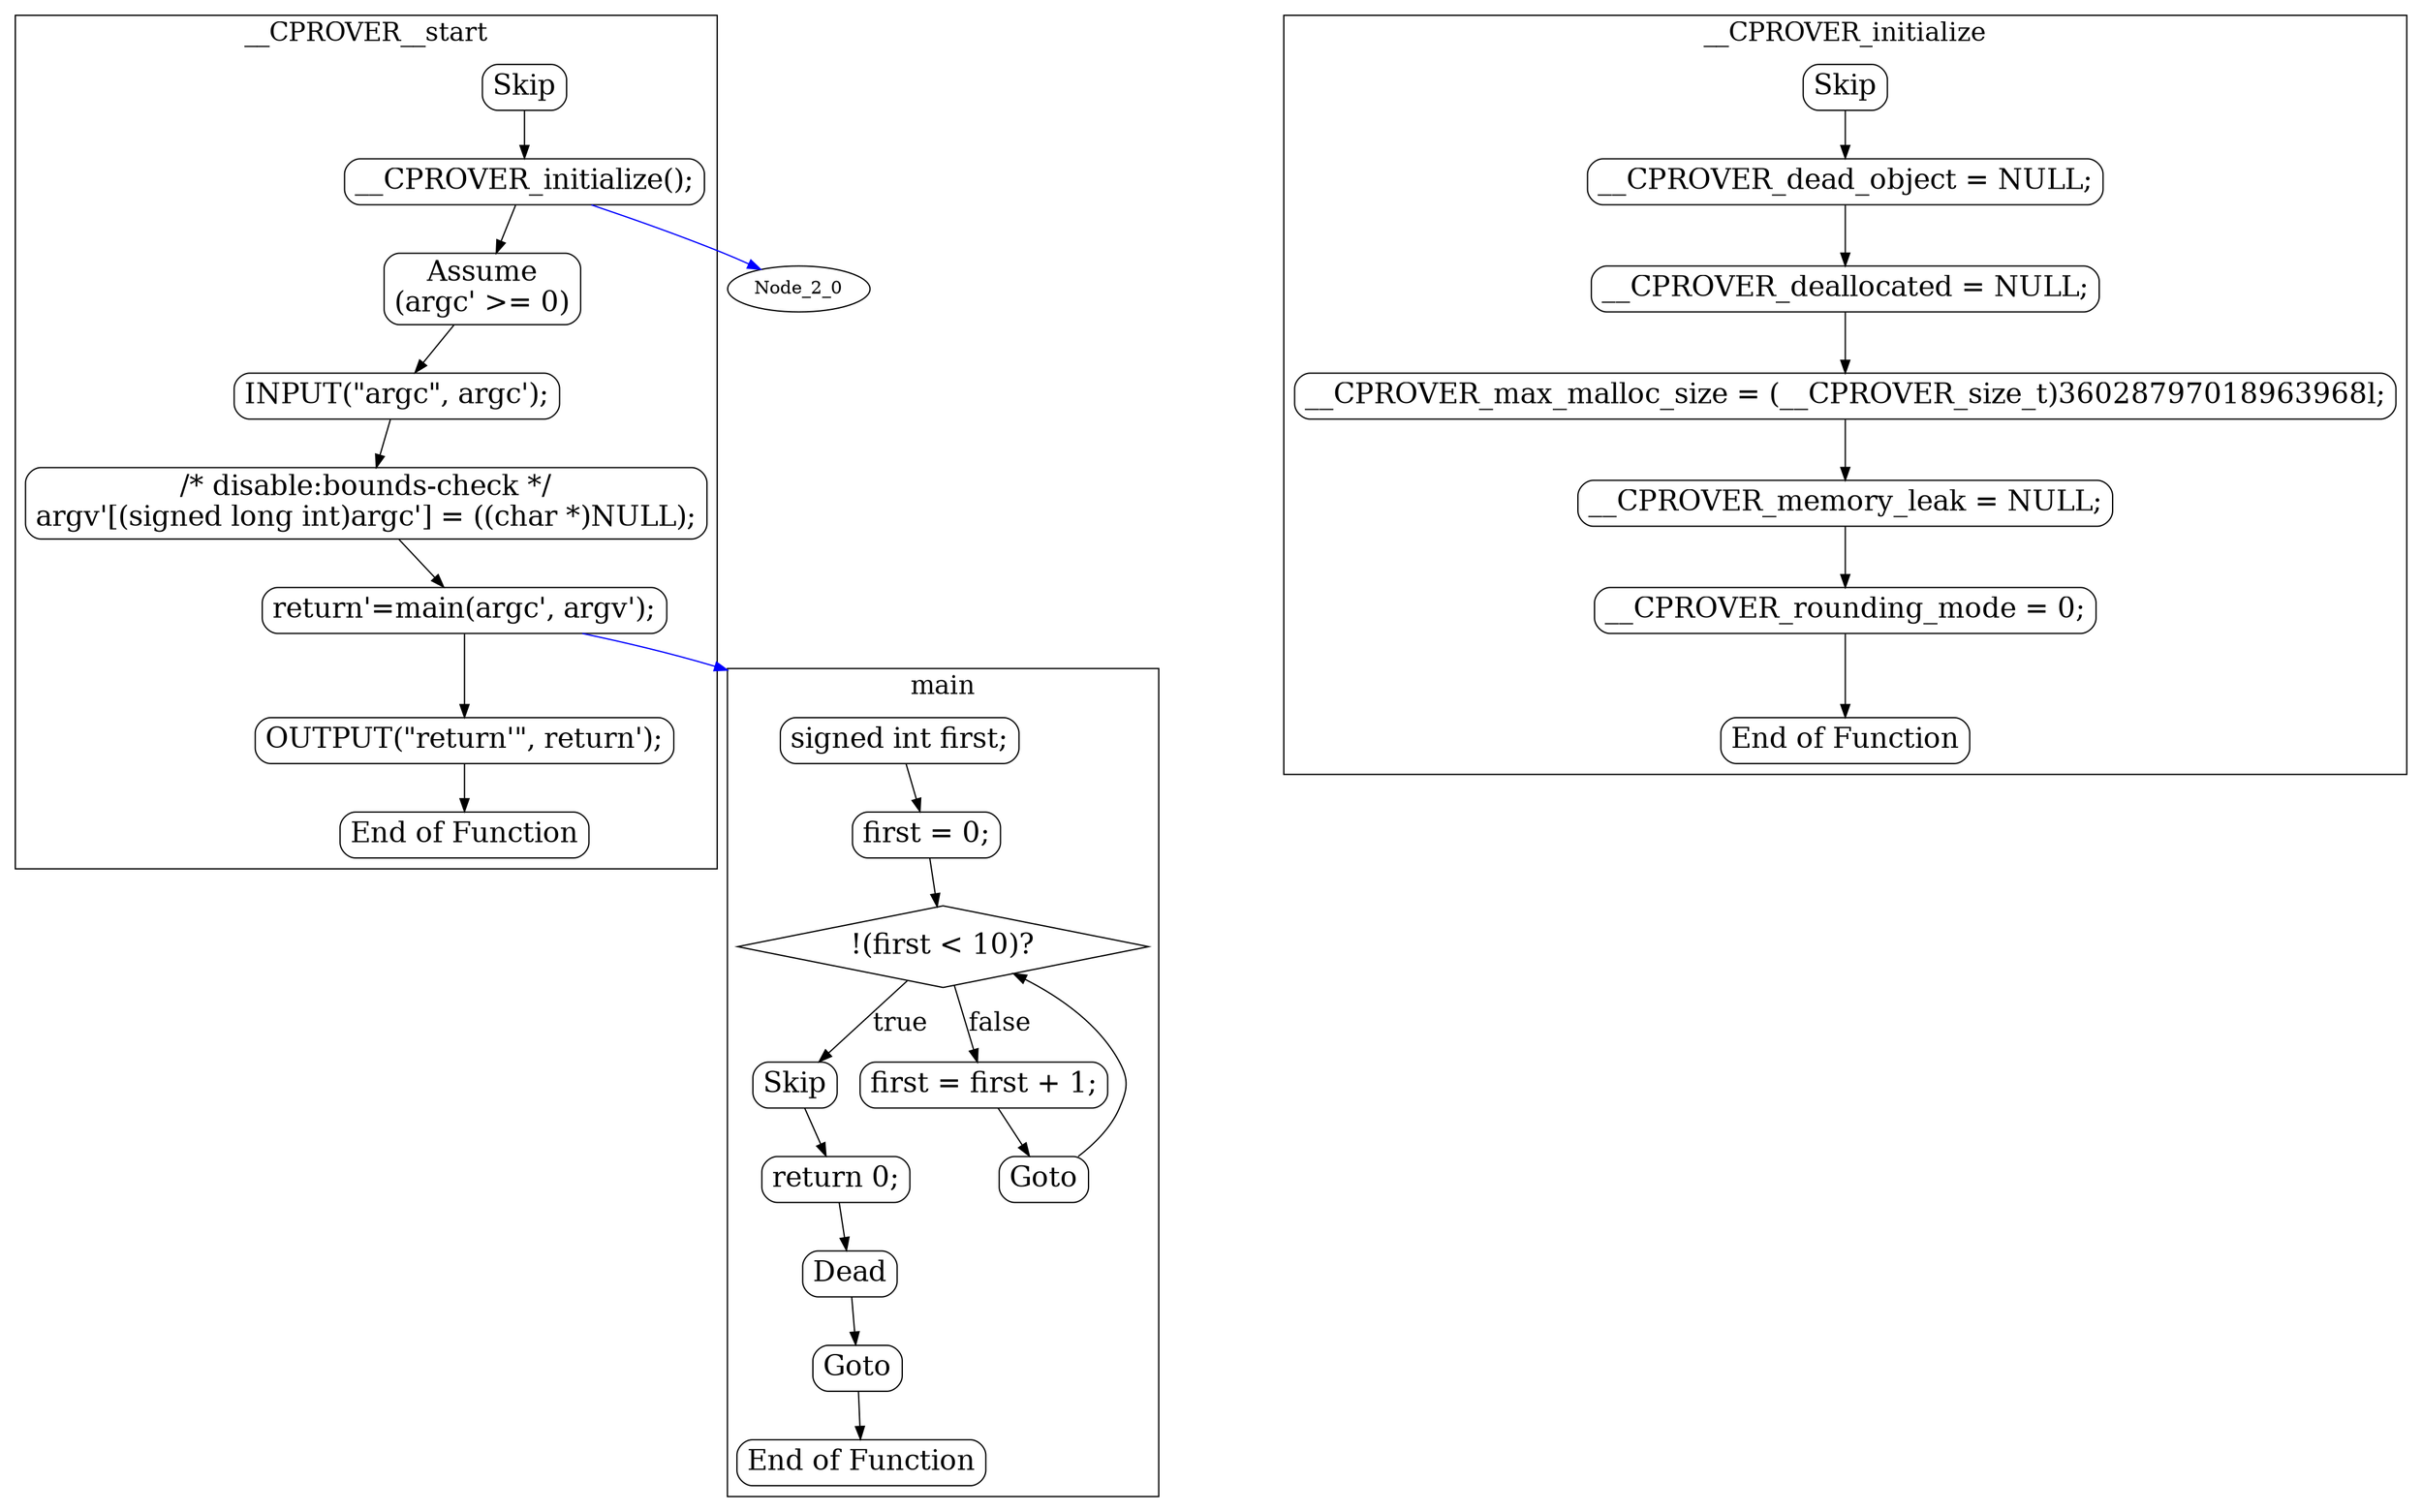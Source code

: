 digraph G {
color=black;orientation=portrait;fontsize=20;compound=true;size="30,40";ratio=compress;
subgraph "cluster_main" {
label="main";
Node_0_0 [shape=Mrecord,fontsize=22,label="signed int first;"];
Node_0_0 -> Node_0_1 ;
Node_0_1 [shape=Mrecord,fontsize=22,label="first = 0;"];
Node_0_1 -> Node_0_2 ;
Node_0_2 [shape=diamond,fontsize=22,label="!(first \< 10)?"];
Node_0_2 -> Node_0_5 [fontsize=20,label="true"];
Node_0_2 -> Node_0_3 [fontsize=20,label="false"];
Node_0_5 [shape=Mrecord,fontsize=22,label="Skip"];
Node_0_5 -> Node_0_6 ;
Node_0_3 [shape=Mrecord,fontsize=22,label="first = first + 1;"];
Node_0_3 -> Node_0_4 ;
Node_0_6 [shape=Mrecord,fontsize=22,label="return 0;"];
Node_0_6 -> Node_0_7 ;
Node_0_4 [shape=Mrecord,fontsize=22,label="Goto"];
Node_0_4 -> Node_0_2 ;
Node_0_7 [shape=Mrecord,fontsize=22,label="Dead"];
Node_0_7 -> Node_0_8 ;
Node_0_8 [shape=Mrecord,fontsize=22,label="Goto"];
Node_0_8 -> Node_0_9 ;
Node_0_9 [shape=Mrecord,fontsize=22,label="End of Function"];
}
subgraph "cluster___CPROVER__start" {
label="__CPROVER__start";
Node_1_10 [shape=Mrecord,fontsize=22,label="Skip"];
Node_1_10 -> Node_1_11 ;
Node_1_11 [shape=Mrecord,fontsize=22,label="__CPROVER_initialize();"];
Node_1_11 -> Node_1_12 ;
Node_1_12 [shape=Mrecord,fontsize=22,label="Assume\n(argc' \>= 0)"];
Node_1_12 -> Node_1_13 ;
Node_1_13 [shape=Mrecord,fontsize=22,label="INPUT(\"argc\", argc');"];
Node_1_13 -> Node_1_14 ;
Node_1_14 [shape=Mrecord,fontsize=22,label="/* disable:bounds-check */\nargv'[(signed long int)argc'] = ((char *)NULL);"];
Node_1_14 -> Node_1_15 ;
Node_1_15 [shape=Mrecord,fontsize=22,label="return'=main(argc', argv');"];
Node_1_15 -> Node_1_16 ;
Node_1_16 [shape=Mrecord,fontsize=22,label="OUTPUT(\"return'\", return');"];
Node_1_16 -> Node_1_17 ;
Node_1_17 [shape=Mrecord,fontsize=22,label="End of Function"];
}
subgraph "cluster___CPROVER_initialize" {
label="__CPROVER_initialize";
Node_2_18 [shape=Mrecord,fontsize=22,label="Skip"];
Node_2_18 -> Node_2_19 ;
Node_2_19 [shape=Mrecord,fontsize=22,label="__CPROVER_dead_object = NULL;"];
Node_2_19 -> Node_2_20 ;
Node_2_20 [shape=Mrecord,fontsize=22,label="__CPROVER_deallocated = NULL;"];
Node_2_20 -> Node_2_21 ;
Node_2_21 [shape=Mrecord,fontsize=22,label="__CPROVER_max_malloc_size = (__CPROVER_size_t)36028797018963968l;"];
Node_2_21 -> Node_2_22 ;
Node_2_22 [shape=Mrecord,fontsize=22,label="__CPROVER_memory_leak = NULL;"];
Node_2_22 -> Node_2_23 ;
Node_2_23 [shape=Mrecord,fontsize=22,label="__CPROVER_rounding_mode = 0;"];
Node_2_23 -> Node_2_24 ;
Node_2_24 [shape=Mrecord,fontsize=22,label="End of Function"];
}
Node_1_11 -> Node_2_0 [lhead="cluster___CPROVER_initialize",color=blue];
Node_1_15 -> Node_0_0 [lhead="cluster_main",color=blue];
}
